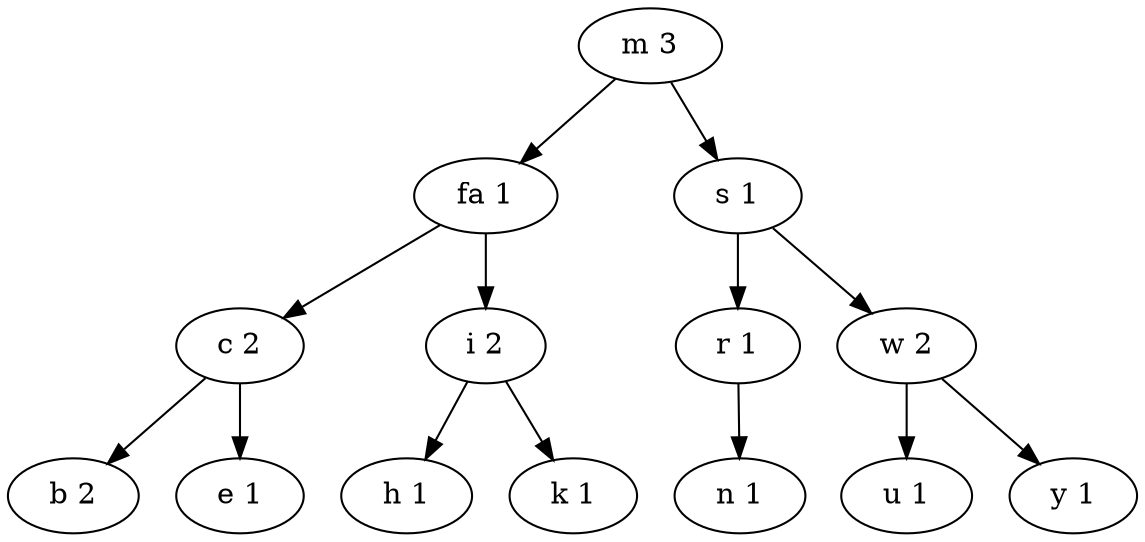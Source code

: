 digraph test_tree {
m [label=" m 3 "];fa [label=" fa 1 "];m -> fa;
s [label=" s 1 "];m -> s;
fa [label=" fa 1 "];c [label=" c 2 "];fa -> c;
i [label=" i 2 "];fa -> i;
c [label=" c 2 "];b [label=" b 2 "];c -> b;
e [label=" e 1 "];c -> e;
b [label=" b 2 "];e [label=" e 1 "];i [label=" i 2 "];h [label=" h 1 "];i -> h;
k [label=" k 1 "];i -> k;
h [label=" h 1 "];k [label=" k 1 "];s [label=" s 1 "];r [label=" r 1 "];s -> r;
w [label=" w 2 "];s -> w;
r [label=" r 1 "];n [label=" n 1 "];r -> n;
n [label=" n 1 "];w [label=" w 2 "];u [label=" u 1 "];w -> u;
y [label=" y 1 "];w -> y;
u [label=" u 1 "];y [label=" y 1 "];}
